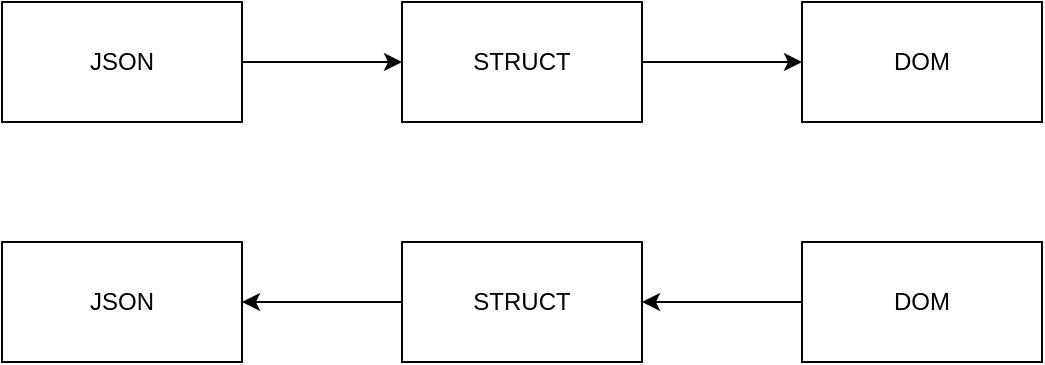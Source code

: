 <mxfile version="21.1.8" type="device">
  <diagram name="Страница 1" id="s08lgXEeFwChDGYr4rBK">
    <mxGraphModel dx="1674" dy="774" grid="1" gridSize="10" guides="1" tooltips="1" connect="1" arrows="1" fold="1" page="1" pageScale="1" pageWidth="827" pageHeight="1169" math="0" shadow="0">
      <root>
        <mxCell id="0" />
        <mxCell id="1" parent="0" />
        <mxCell id="sf68ZA4tfbFV9sNjzVTf-3" value="" style="edgeStyle=orthogonalEdgeStyle;rounded=0;orthogonalLoop=1;jettySize=auto;html=1;" edge="1" parent="1" source="sf68ZA4tfbFV9sNjzVTf-1" target="sf68ZA4tfbFV9sNjzVTf-2">
          <mxGeometry relative="1" as="geometry" />
        </mxCell>
        <mxCell id="sf68ZA4tfbFV9sNjzVTf-1" value="JSON" style="rounded=0;whiteSpace=wrap;html=1;" vertex="1" parent="1">
          <mxGeometry x="40" y="80" width="120" height="60" as="geometry" />
        </mxCell>
        <mxCell id="sf68ZA4tfbFV9sNjzVTf-5" value="" style="edgeStyle=orthogonalEdgeStyle;rounded=0;orthogonalLoop=1;jettySize=auto;html=1;" edge="1" parent="1" source="sf68ZA4tfbFV9sNjzVTf-2" target="sf68ZA4tfbFV9sNjzVTf-4">
          <mxGeometry relative="1" as="geometry" />
        </mxCell>
        <mxCell id="sf68ZA4tfbFV9sNjzVTf-2" value="STRUCT" style="rounded=0;whiteSpace=wrap;html=1;" vertex="1" parent="1">
          <mxGeometry x="240" y="80" width="120" height="60" as="geometry" />
        </mxCell>
        <mxCell id="sf68ZA4tfbFV9sNjzVTf-4" value="DOM" style="rounded=0;whiteSpace=wrap;html=1;" vertex="1" parent="1">
          <mxGeometry x="440" y="80" width="120" height="60" as="geometry" />
        </mxCell>
        <mxCell id="sf68ZA4tfbFV9sNjzVTf-8" value="" style="edgeStyle=orthogonalEdgeStyle;rounded=0;orthogonalLoop=1;jettySize=auto;html=1;" edge="1" parent="1" source="sf68ZA4tfbFV9sNjzVTf-6" target="sf68ZA4tfbFV9sNjzVTf-7">
          <mxGeometry relative="1" as="geometry" />
        </mxCell>
        <mxCell id="sf68ZA4tfbFV9sNjzVTf-6" value="DOM" style="rounded=0;whiteSpace=wrap;html=1;" vertex="1" parent="1">
          <mxGeometry x="440" y="200" width="120" height="60" as="geometry" />
        </mxCell>
        <mxCell id="sf68ZA4tfbFV9sNjzVTf-10" value="" style="edgeStyle=orthogonalEdgeStyle;rounded=0;orthogonalLoop=1;jettySize=auto;html=1;" edge="1" parent="1" source="sf68ZA4tfbFV9sNjzVTf-7" target="sf68ZA4tfbFV9sNjzVTf-9">
          <mxGeometry relative="1" as="geometry" />
        </mxCell>
        <mxCell id="sf68ZA4tfbFV9sNjzVTf-7" value="STRUCT" style="rounded=0;whiteSpace=wrap;html=1;" vertex="1" parent="1">
          <mxGeometry x="240" y="200" width="120" height="60" as="geometry" />
        </mxCell>
        <mxCell id="sf68ZA4tfbFV9sNjzVTf-9" value="JSON" style="rounded=0;whiteSpace=wrap;html=1;" vertex="1" parent="1">
          <mxGeometry x="40" y="200" width="120" height="60" as="geometry" />
        </mxCell>
      </root>
    </mxGraphModel>
  </diagram>
</mxfile>
